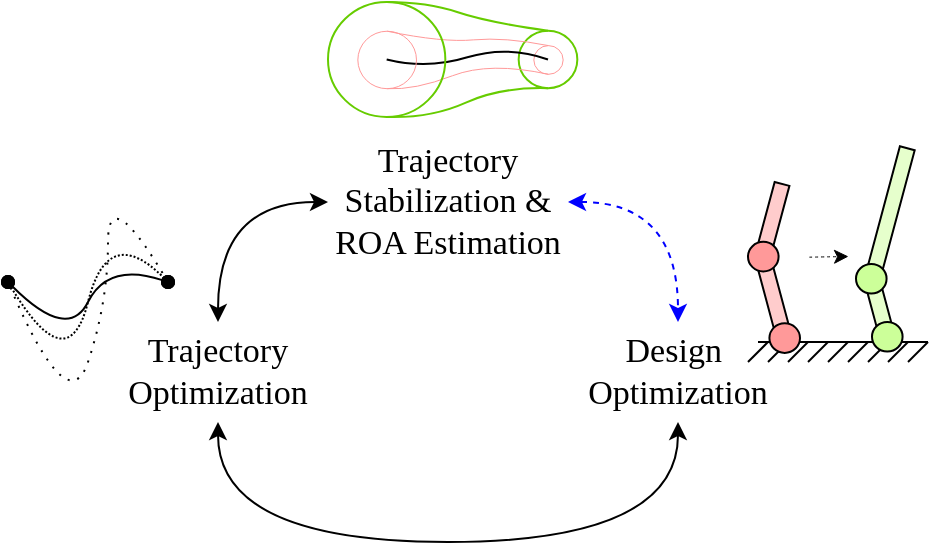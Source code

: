 <mxfile>
    <diagram id="TzelR7ijlqeqW3pGxuD5" name="Page-1">
        <mxGraphModel dx="646" dy="621" grid="1" gridSize="10" guides="1" tooltips="1" connect="1" arrows="1" fold="1" page="1" pageScale="1" pageWidth="850" pageHeight="1100" math="0" shadow="0">
            <root>
                <mxCell id="0"/>
                <mxCell id="1" parent="0"/>
                <mxCell id="Locl1gDyWMd541M8E3Ik-4" style="edgeStyle=orthogonalEdgeStyle;rounded=0;orthogonalLoop=1;jettySize=auto;html=1;exitX=0.5;exitY=0;exitDx=0;exitDy=0;entryX=0;entryY=0.5;entryDx=0;entryDy=0;fontFamily=Times New Roman;fontSize=17;curved=1;startArrow=classic;startFill=1;" parent="1" source="Locl1gDyWMd541M8E3Ik-1" target="Locl1gDyWMd541M8E3Ik-2" edge="1">
                    <mxGeometry relative="1" as="geometry"/>
                </mxCell>
                <mxCell id="Locl1gDyWMd541M8E3Ik-23" style="edgeStyle=orthogonalEdgeStyle;curved=1;rounded=0;orthogonalLoop=1;jettySize=auto;html=1;exitX=0.5;exitY=1;exitDx=0;exitDy=0;entryX=0.5;entryY=1;entryDx=0;entryDy=0;fontFamily=Times New Roman;fontSize=17;startArrow=classic;startFill=1;endArrow=classic;endFill=1;strokeColor=#000000;strokeWidth=1;" parent="1" source="Locl1gDyWMd541M8E3Ik-1" target="Locl1gDyWMd541M8E3Ik-3" edge="1">
                    <mxGeometry relative="1" as="geometry">
                        <Array as="points">
                            <mxPoint x="205" y="490"/>
                            <mxPoint x="435" y="490"/>
                        </Array>
                    </mxGeometry>
                </mxCell>
                <mxCell id="Locl1gDyWMd541M8E3Ik-1" value="&lt;font face=&quot;Times New Roman&quot; style=&quot;font-size: 17px&quot;&gt;Trajectory&lt;br style=&quot;font-size: 17px&quot;&gt;Optimization&lt;/font&gt;" style="text;html=1;strokeColor=none;fillColor=none;align=center;verticalAlign=middle;whiteSpace=wrap;rounded=0;fontSize=17;" parent="1" vertex="1">
                    <mxGeometry x="150" y="380" width="110" height="50" as="geometry"/>
                </mxCell>
                <mxCell id="Locl1gDyWMd541M8E3Ik-5" style="edgeStyle=orthogonalEdgeStyle;curved=1;rounded=0;orthogonalLoop=1;jettySize=auto;html=1;exitX=1;exitY=0.5;exitDx=0;exitDy=0;entryX=0.5;entryY=0;entryDx=0;entryDy=0;fontFamily=Times New Roman;fontSize=17;startArrow=classic;startFill=1;dashed=1;strokeColor=#0000FF;" parent="1" source="Locl1gDyWMd541M8E3Ik-2" target="Locl1gDyWMd541M8E3Ik-3" edge="1">
                    <mxGeometry relative="1" as="geometry"/>
                </mxCell>
                <mxCell id="Locl1gDyWMd541M8E3Ik-2" value="&lt;font face=&quot;Times New Roman&quot; style=&quot;font-size: 17px&quot;&gt;Trajectory&lt;br style=&quot;font-size: 17px&quot;&gt;Stabilization &amp;amp; ROA Estimation&lt;/font&gt;" style="text;html=1;strokeColor=none;fillColor=none;align=center;verticalAlign=middle;whiteSpace=wrap;rounded=0;fontSize=17;" parent="1" vertex="1">
                    <mxGeometry x="260" y="290" width="120" height="60" as="geometry"/>
                </mxCell>
                <mxCell id="Locl1gDyWMd541M8E3Ik-3" value="&lt;font face=&quot;Times New Roman&quot; style=&quot;font-size: 17px&quot;&gt;Design&amp;nbsp;&lt;br&gt;Optimization&lt;br&gt;&lt;/font&gt;" style="text;html=1;strokeColor=none;fillColor=none;align=center;verticalAlign=middle;whiteSpace=wrap;rounded=0;fontSize=17;" parent="1" vertex="1">
                    <mxGeometry x="380" y="380" width="110" height="50" as="geometry"/>
                </mxCell>
                <mxCell id="Locl1gDyWMd541M8E3Ik-9" value="" style="endArrow=oval;html=1;rounded=0;fontFamily=Times New Roman;fontSize=17;strokeColor=#000000;curved=1;startArrow=oval;startFill=1;endFill=1;" parent="1" edge="1">
                    <mxGeometry width="50" height="50" relative="1" as="geometry">
                        <mxPoint x="100" y="360" as="sourcePoint"/>
                        <mxPoint x="180" y="360" as="targetPoint"/>
                        <Array as="points">
                            <mxPoint x="130" y="390"/>
                            <mxPoint x="150" y="350"/>
                        </Array>
                    </mxGeometry>
                </mxCell>
                <mxCell id="Locl1gDyWMd541M8E3Ik-10" value="" style="endArrow=oval;html=1;rounded=0;fontFamily=Times New Roman;fontSize=17;strokeColor=#000000;curved=1;startArrow=oval;startFill=1;endFill=1;dashed=1;dashPattern=1 1;" parent="1" edge="1">
                    <mxGeometry width="50" height="50" relative="1" as="geometry">
                        <mxPoint x="100" y="360" as="sourcePoint"/>
                        <mxPoint x="180" y="360" as="targetPoint"/>
                        <Array as="points">
                            <mxPoint x="130" y="410"/>
                            <mxPoint x="150" y="330"/>
                        </Array>
                    </mxGeometry>
                </mxCell>
                <mxCell id="Locl1gDyWMd541M8E3Ik-11" value="" style="endArrow=oval;html=1;rounded=0;fontFamily=Times New Roman;fontSize=17;strokeColor=#000000;curved=1;startArrow=oval;startFill=1;endFill=1;dashed=1;dashPattern=1 4;" parent="1" edge="1">
                    <mxGeometry width="50" height="50" relative="1" as="geometry">
                        <mxPoint x="100" y="360" as="sourcePoint"/>
                        <mxPoint x="180" y="360" as="targetPoint"/>
                        <Array as="points">
                            <mxPoint x="130" y="430"/>
                            <mxPoint x="150" y="370"/>
                            <mxPoint x="150" y="310"/>
                        </Array>
                    </mxGeometry>
                </mxCell>
                <mxCell id="Locl1gDyWMd541M8E3Ik-46" value="" style="group" parent="1" vertex="1" connectable="0">
                    <mxGeometry x="470" y="292.172" width="90" height="107.828" as="geometry"/>
                </mxCell>
                <mxCell id="Locl1gDyWMd541M8E3Ik-28" value="" style="endArrow=none;html=1;rounded=0;fontFamily=Times New Roman;fontSize=17;strokeColor=#000000;strokeWidth=1;curved=1;" parent="Locl1gDyWMd541M8E3Ik-46" edge="1">
                    <mxGeometry width="50" height="50" relative="1" as="geometry">
                        <mxPoint x="5" y="97.828" as="sourcePoint"/>
                        <mxPoint x="90" y="97.828" as="targetPoint"/>
                    </mxGeometry>
                </mxCell>
                <mxCell id="Locl1gDyWMd541M8E3Ik-29" value="" style="endArrow=none;html=1;rounded=0;fontFamily=Times New Roman;fontSize=17;strokeColor=#000000;strokeWidth=1;curved=1;" parent="Locl1gDyWMd541M8E3Ik-46" edge="1">
                    <mxGeometry width="50" height="50" relative="1" as="geometry">
                        <mxPoint x="10" y="107.828" as="sourcePoint"/>
                        <mxPoint x="20" y="97.828" as="targetPoint"/>
                    </mxGeometry>
                </mxCell>
                <mxCell id="Locl1gDyWMd541M8E3Ik-30" value="" style="endArrow=none;html=1;rounded=0;fontFamily=Times New Roman;fontSize=17;strokeColor=#000000;strokeWidth=1;curved=1;" parent="Locl1gDyWMd541M8E3Ik-46" edge="1">
                    <mxGeometry width="50" height="50" relative="1" as="geometry">
                        <mxPoint x="20" y="107.828" as="sourcePoint"/>
                        <mxPoint x="30" y="97.828" as="targetPoint"/>
                    </mxGeometry>
                </mxCell>
                <mxCell id="Locl1gDyWMd541M8E3Ik-31" value="" style="endArrow=none;html=1;rounded=0;fontFamily=Times New Roman;fontSize=17;strokeColor=#000000;strokeWidth=1;curved=1;" parent="Locl1gDyWMd541M8E3Ik-46" edge="1">
                    <mxGeometry width="50" height="50" relative="1" as="geometry">
                        <mxPoint x="30" y="107.828" as="sourcePoint"/>
                        <mxPoint x="40" y="97.828" as="targetPoint"/>
                    </mxGeometry>
                </mxCell>
                <mxCell id="Locl1gDyWMd541M8E3Ik-32" value="" style="endArrow=none;html=1;rounded=0;fontFamily=Times New Roman;fontSize=17;strokeColor=#000000;strokeWidth=1;curved=1;" parent="Locl1gDyWMd541M8E3Ik-46" edge="1">
                    <mxGeometry width="50" height="50" relative="1" as="geometry">
                        <mxPoint x="40" y="107.828" as="sourcePoint"/>
                        <mxPoint x="50" y="97.828" as="targetPoint"/>
                    </mxGeometry>
                </mxCell>
                <mxCell id="Locl1gDyWMd541M8E3Ik-33" value="" style="endArrow=none;html=1;rounded=0;fontFamily=Times New Roman;fontSize=17;strokeColor=#000000;strokeWidth=1;curved=1;" parent="Locl1gDyWMd541M8E3Ik-46" edge="1">
                    <mxGeometry width="50" height="50" relative="1" as="geometry">
                        <mxPoint x="50" y="107.828" as="sourcePoint"/>
                        <mxPoint x="60" y="97.828" as="targetPoint"/>
                    </mxGeometry>
                </mxCell>
                <mxCell id="Locl1gDyWMd541M8E3Ik-34" value="" style="endArrow=none;html=1;rounded=0;fontFamily=Times New Roman;fontSize=17;strokeColor=#000000;strokeWidth=1;curved=1;" parent="Locl1gDyWMd541M8E3Ik-46" edge="1">
                    <mxGeometry width="50" height="50" relative="1" as="geometry">
                        <mxPoint x="60" y="107.828" as="sourcePoint"/>
                        <mxPoint x="70" y="97.828" as="targetPoint"/>
                    </mxGeometry>
                </mxCell>
                <mxCell id="Locl1gDyWMd541M8E3Ik-35" value="" style="endArrow=none;html=1;rounded=0;fontFamily=Times New Roman;fontSize=17;strokeColor=#000000;strokeWidth=1;curved=1;" parent="Locl1gDyWMd541M8E3Ik-46" edge="1">
                    <mxGeometry width="50" height="50" relative="1" as="geometry">
                        <mxPoint x="70" y="107.828" as="sourcePoint"/>
                        <mxPoint x="80" y="97.828" as="targetPoint"/>
                    </mxGeometry>
                </mxCell>
                <mxCell id="Locl1gDyWMd541M8E3Ik-36" value="" style="endArrow=none;html=1;rounded=0;fontFamily=Times New Roman;fontSize=17;strokeColor=#000000;strokeWidth=1;curved=1;" parent="Locl1gDyWMd541M8E3Ik-46" edge="1">
                    <mxGeometry width="50" height="50" relative="1" as="geometry">
                        <mxPoint x="80" y="107.828" as="sourcePoint"/>
                        <mxPoint x="90" y="97.828" as="targetPoint"/>
                    </mxGeometry>
                </mxCell>
                <mxCell id="Locl1gDyWMd541M8E3Ik-37" value="" style="endArrow=none;html=1;rounded=0;fontFamily=Times New Roman;fontSize=17;strokeColor=#000000;strokeWidth=1;curved=1;" parent="Locl1gDyWMd541M8E3Ik-46" edge="1">
                    <mxGeometry width="50" height="50" relative="1" as="geometry">
                        <mxPoint y="107.828" as="sourcePoint"/>
                        <mxPoint x="10" y="97.828" as="targetPoint"/>
                    </mxGeometry>
                </mxCell>
                <mxCell id="Locl1gDyWMd541M8E3Ik-26" value="" style="rounded=0;whiteSpace=wrap;html=1;fontFamily=Times New Roman;fontSize=17;fillColor=#FFCCCC;rotation=15;" parent="Locl1gDyWMd541M8E3Ik-46" vertex="1">
                    <mxGeometry x="8.412" y="18.156" width="7.647" height="37.006" as="geometry"/>
                </mxCell>
                <mxCell id="Locl1gDyWMd541M8E3Ik-25" value="" style="rounded=0;whiteSpace=wrap;html=1;fontFamily=Times New Roman;fontSize=17;fillColor=#FFCCCC;rotation=-15;" parent="Locl1gDyWMd541M8E3Ik-46" vertex="1">
                    <mxGeometry x="8.412" y="55.161" width="7.647" height="37.006" as="geometry"/>
                </mxCell>
                <mxCell id="Locl1gDyWMd541M8E3Ik-24" value="" style="ellipse;whiteSpace=wrap;html=1;fontFamily=Times New Roman;fontSize=17;fillColor=#FF9999;" parent="Locl1gDyWMd541M8E3Ik-46" vertex="1">
                    <mxGeometry y="47.76" width="15.294" height="14.802" as="geometry"/>
                </mxCell>
                <mxCell id="Locl1gDyWMd541M8E3Ik-27" value="" style="ellipse;whiteSpace=wrap;html=1;fontFamily=Times New Roman;fontSize=17;fillColor=#FF9999;" parent="Locl1gDyWMd541M8E3Ik-46" vertex="1">
                    <mxGeometry x="10.706" y="88.466" width="15.294" height="14.802" as="geometry"/>
                </mxCell>
                <mxCell id="Locl1gDyWMd541M8E3Ik-40" value="" style="rounded=0;whiteSpace=wrap;html=1;fontFamily=Times New Roman;fontSize=17;fillColor=#E6FFCC;rotation=15;" parent="Locl1gDyWMd541M8E3Ik-46" vertex="1">
                    <mxGeometry x="67" y="-0.172" width="7.65" height="68.19" as="geometry"/>
                </mxCell>
                <mxCell id="Locl1gDyWMd541M8E3Ik-41" value="" style="rounded=0;whiteSpace=wrap;html=1;fontFamily=Times New Roman;fontSize=17;fillColor=#E6FFCC;rotation=-15;" parent="Locl1gDyWMd541M8E3Ik-46" vertex="1">
                    <mxGeometry x="61.64" y="67.608" width="7.65" height="24.34" as="geometry"/>
                </mxCell>
                <mxCell id="Locl1gDyWMd541M8E3Ik-42" value="" style="ellipse;whiteSpace=wrap;html=1;fontFamily=Times New Roman;fontSize=17;fillColor=#CCFF99;" parent="Locl1gDyWMd541M8E3Ik-46" vertex="1">
                    <mxGeometry x="61.996" y="87.826" width="15.294" height="14.802" as="geometry"/>
                </mxCell>
                <mxCell id="Locl1gDyWMd541M8E3Ik-44" value="" style="ellipse;whiteSpace=wrap;html=1;fontFamily=Times New Roman;fontSize=17;fillColor=#CCFF99;" parent="Locl1gDyWMd541M8E3Ik-46" vertex="1">
                    <mxGeometry x="54" y="58.83" width="15.294" height="14.802" as="geometry"/>
                </mxCell>
                <mxCell id="Locl1gDyWMd541M8E3Ik-45" value="" style="endArrow=classic;html=1;rounded=0;fontFamily=Times New Roman;fontSize=17;strokeColor=#000000;strokeWidth=0.5;curved=1;dashed=1;" parent="Locl1gDyWMd541M8E3Ik-46" edge="1">
                    <mxGeometry width="50" height="50" relative="1" as="geometry">
                        <mxPoint x="30.46" y="55.158" as="sourcePoint"/>
                        <mxPoint x="50" y="54.828" as="targetPoint"/>
                    </mxGeometry>
                </mxCell>
                <mxCell id="u_KJLBAkc9l_Q54inxIz-49" value="" style="group" parent="1" vertex="1" connectable="0">
                    <mxGeometry x="260" y="220" width="110" height="51" as="geometry"/>
                </mxCell>
                <mxCell id="u_KJLBAkc9l_Q54inxIz-35" value="" style="ellipse;whiteSpace=wrap;html=1;fillColor=none;strokeWidth=0.5;strokeColor=#FF9999;" parent="u_KJLBAkc9l_Q54inxIz-49" vertex="1">
                    <mxGeometry x="102.667" y="21.549" width="14.667" height="14.366" as="geometry"/>
                </mxCell>
                <mxCell id="u_KJLBAkc9l_Q54inxIz-43" value="" style="ellipse;whiteSpace=wrap;html=1;fillColor=none;strokeWidth=1;strokeColor=#66CC00;" parent="u_KJLBAkc9l_Q54inxIz-49" vertex="1">
                    <mxGeometry x="95.333" y="14.366" width="29.333" height="28.732" as="geometry"/>
                </mxCell>
                <mxCell id="Locl1gDyWMd541M8E3Ik-12" value="" style="endArrow=none;html=1;rounded=0;fontFamily=Times New Roman;fontSize=17;strokeColor=#000000;curved=1;startArrow=none;startFill=0;endFill=0;" parent="u_KJLBAkc9l_Q54inxIz-49" edge="1">
                    <mxGeometry width="50" height="50" relative="1" as="geometry">
                        <mxPoint x="29.333" y="28.732" as="sourcePoint"/>
                        <mxPoint x="110" y="28.732" as="targetPoint"/>
                        <Array as="points">
                            <mxPoint x="49.867" y="33.761"/>
                            <mxPoint x="89.467" y="21.549"/>
                        </Array>
                    </mxGeometry>
                </mxCell>
                <mxCell id="u_KJLBAkc9l_Q54inxIz-36" value="" style="ellipse;whiteSpace=wrap;html=1;fillColor=none;strokeWidth=0.5;strokeColor=#FF9999;" parent="u_KJLBAkc9l_Q54inxIz-49" vertex="1">
                    <mxGeometry x="14.667" y="14.366" width="29.333" height="28.732" as="geometry"/>
                </mxCell>
                <mxCell id="u_KJLBAkc9l_Q54inxIz-45" value="" style="endArrow=none;html=1;rounded=0;fontFamily=Times New Roman;fontSize=17;strokeColor=#66CC00;curved=1;startArrow=none;startFill=0;endFill=0;strokeWidth=1;exitX=0.5;exitY=1;exitDx=0;exitDy=0;entryX=0.5;entryY=1;entryDx=0;entryDy=0;" parent="u_KJLBAkc9l_Q54inxIz-49" source="u_KJLBAkc9l_Q54inxIz-40" target="u_KJLBAkc9l_Q54inxIz-43" edge="1">
                    <mxGeometry width="50" height="50" relative="1" as="geometry">
                        <mxPoint x="51.333" y="57.465" as="sourcePoint"/>
                        <mxPoint x="132" y="71.831" as="targetPoint"/>
                        <Array as="points">
                            <mxPoint x="51.333" y="58.183"/>
                            <mxPoint x="86.533" y="42.38"/>
                        </Array>
                    </mxGeometry>
                </mxCell>
                <mxCell id="u_KJLBAkc9l_Q54inxIz-44" value="" style="endArrow=none;html=1;rounded=0;fontFamily=Times New Roman;fontSize=17;strokeColor=#66CC00;curved=1;startArrow=none;startFill=0;endFill=0;strokeWidth=1;exitX=0.5;exitY=0;exitDx=0;exitDy=0;entryX=0.5;entryY=0;entryDx=0;entryDy=0;" parent="u_KJLBAkc9l_Q54inxIz-49" source="u_KJLBAkc9l_Q54inxIz-40" target="u_KJLBAkc9l_Q54inxIz-43" edge="1">
                    <mxGeometry width="50" height="50" relative="1" as="geometry">
                        <mxPoint x="36.667" as="sourcePoint"/>
                        <mxPoint x="117.333" y="7.183" as="targetPoint"/>
                        <Array as="points">
                            <mxPoint x="49.867"/>
                            <mxPoint x="79.2" y="10.056"/>
                        </Array>
                    </mxGeometry>
                </mxCell>
                <mxCell id="u_KJLBAkc9l_Q54inxIz-41" value="" style="endArrow=none;html=1;rounded=0;fontFamily=Times New Roman;fontSize=17;strokeColor=#FF9999;curved=1;startArrow=none;startFill=0;endFill=0;strokeWidth=0.5;exitX=0.5;exitY=1;exitDx=0;exitDy=0;entryX=0.5;entryY=1;entryDx=0;entryDy=0;" parent="u_KJLBAkc9l_Q54inxIz-49" source="u_KJLBAkc9l_Q54inxIz-36" target="u_KJLBAkc9l_Q54inxIz-35" edge="1">
                    <mxGeometry width="50" height="50" relative="1" as="geometry">
                        <mxPoint x="36.667" y="35.915" as="sourcePoint"/>
                        <mxPoint x="117.333" y="35.915" as="targetPoint"/>
                        <Array as="points">
                            <mxPoint x="43.267" y="43.817"/>
                            <mxPoint x="80.667" y="29.451"/>
                        </Array>
                    </mxGeometry>
                </mxCell>
                <mxCell id="u_KJLBAkc9l_Q54inxIz-42" value="" style="endArrow=none;html=1;rounded=0;fontFamily=Times New Roman;fontSize=17;strokeColor=#FF9999;curved=1;startArrow=none;startFill=0;endFill=0;strokeWidth=0.5;exitX=0.5;exitY=0;exitDx=0;exitDy=0;entryX=0.5;entryY=0;entryDx=0;entryDy=0;" parent="u_KJLBAkc9l_Q54inxIz-49" source="u_KJLBAkc9l_Q54inxIz-36" target="u_KJLBAkc9l_Q54inxIz-35" edge="1">
                    <mxGeometry width="50" height="50" relative="1" as="geometry">
                        <mxPoint x="36.667" y="14.366" as="sourcePoint"/>
                        <mxPoint x="117.333" y="7.183" as="targetPoint"/>
                        <Array as="points">
                            <mxPoint x="57.2" y="20.113"/>
                            <mxPoint x="88" y="17.239"/>
                        </Array>
                    </mxGeometry>
                </mxCell>
                <mxCell id="u_KJLBAkc9l_Q54inxIz-40" value="" style="ellipse;whiteSpace=wrap;html=1;fillColor=none;strokeWidth=1;strokeColor=#66CC00;" parent="u_KJLBAkc9l_Q54inxIz-49" vertex="1">
                    <mxGeometry width="58.667" height="57.465" as="geometry"/>
                </mxCell>
            </root>
        </mxGraphModel>
    </diagram>
</mxfile>